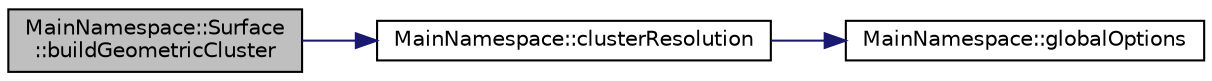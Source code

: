 digraph "MainNamespace::Surface::buildGeometricCluster"
{
 // INTERACTIVE_SVG=YES
 // LATEX_PDF_SIZE
  edge [fontname="Helvetica",fontsize="10",labelfontname="Helvetica",labelfontsize="10"];
  node [fontname="Helvetica",fontsize="10",shape=record];
  rankdir="LR";
  Node1 [label="MainNamespace::Surface\l::buildGeometricCluster",height=0.2,width=0.4,color="black", fillcolor="grey75", style="filled", fontcolor="black",tooltip=" "];
  Node1 -> Node2 [color="midnightblue",fontsize="10",style="solid",fontname="Helvetica"];
  Node2 [label="MainNamespace::clusterResolution",height=0.2,width=0.4,color="black", fillcolor="white", style="filled",URL="$namespace_main_namespace.html#ae3de5f8d4e5a65270c9f1300f9eb0550",tooltip=" "];
  Node2 -> Node3 [color="midnightblue",fontsize="10",style="solid",fontname="Helvetica"];
  Node3 [label="MainNamespace::globalOptions",height=0.2,width=0.4,color="black", fillcolor="white", style="filled",URL="$namespace_main_namespace.html#a6fd76e14adc7d23a9822334cb389b369",tooltip=" "];
}
